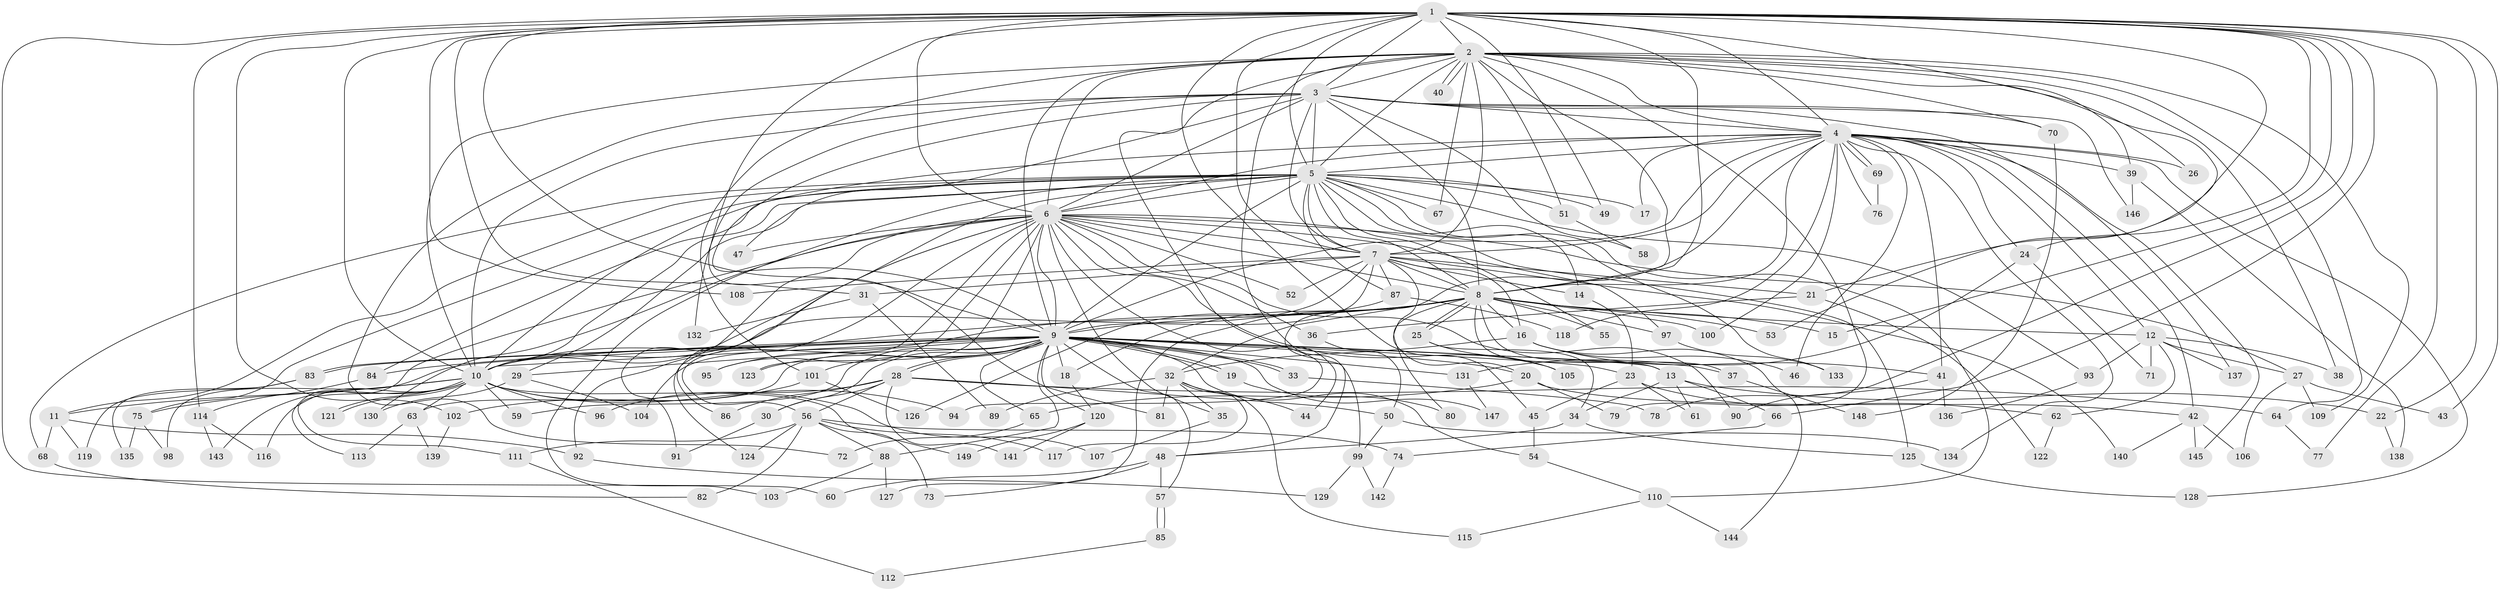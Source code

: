 // Generated by graph-tools (version 1.1) at 2025/49/03/09/25 03:49:32]
// undirected, 149 vertices, 323 edges
graph export_dot {
graph [start="1"]
  node [color=gray90,style=filled];
  1;
  2;
  3;
  4;
  5;
  6;
  7;
  8;
  9;
  10;
  11;
  12;
  13;
  14;
  15;
  16;
  17;
  18;
  19;
  20;
  21;
  22;
  23;
  24;
  25;
  26;
  27;
  28;
  29;
  30;
  31;
  32;
  33;
  34;
  35;
  36;
  37;
  38;
  39;
  40;
  41;
  42;
  43;
  44;
  45;
  46;
  47;
  48;
  49;
  50;
  51;
  52;
  53;
  54;
  55;
  56;
  57;
  58;
  59;
  60;
  61;
  62;
  63;
  64;
  65;
  66;
  67;
  68;
  69;
  70;
  71;
  72;
  73;
  74;
  75;
  76;
  77;
  78;
  79;
  80;
  81;
  82;
  83;
  84;
  85;
  86;
  87;
  88;
  89;
  90;
  91;
  92;
  93;
  94;
  95;
  96;
  97;
  98;
  99;
  100;
  101;
  102;
  103;
  104;
  105;
  106;
  107;
  108;
  109;
  110;
  111;
  112;
  113;
  114;
  115;
  116;
  117;
  118;
  119;
  120;
  121;
  122;
  123;
  124;
  125;
  126;
  127;
  128;
  129;
  130;
  131;
  132;
  133;
  134;
  135;
  136;
  137;
  138;
  139;
  140;
  141;
  142;
  143;
  144;
  145;
  146;
  147;
  148;
  149;
  1 -- 2;
  1 -- 3;
  1 -- 4;
  1 -- 5;
  1 -- 6;
  1 -- 7;
  1 -- 8;
  1 -- 9;
  1 -- 10;
  1 -- 15;
  1 -- 21;
  1 -- 22;
  1 -- 24;
  1 -- 26;
  1 -- 31;
  1 -- 43;
  1 -- 45;
  1 -- 49;
  1 -- 60;
  1 -- 66;
  1 -- 77;
  1 -- 78;
  1 -- 81;
  1 -- 102;
  1 -- 108;
  1 -- 114;
  2 -- 3;
  2 -- 4;
  2 -- 5;
  2 -- 6;
  2 -- 7;
  2 -- 8;
  2 -- 9;
  2 -- 10;
  2 -- 38;
  2 -- 39;
  2 -- 40;
  2 -- 40;
  2 -- 51;
  2 -- 53;
  2 -- 64;
  2 -- 67;
  2 -- 70;
  2 -- 79;
  2 -- 94;
  2 -- 99;
  2 -- 101;
  2 -- 109;
  3 -- 4;
  3 -- 5;
  3 -- 6;
  3 -- 7;
  3 -- 8;
  3 -- 9;
  3 -- 10;
  3 -- 47;
  3 -- 58;
  3 -- 70;
  3 -- 72;
  3 -- 132;
  3 -- 137;
  3 -- 146;
  4 -- 5;
  4 -- 6;
  4 -- 7;
  4 -- 8;
  4 -- 9;
  4 -- 10;
  4 -- 12;
  4 -- 17;
  4 -- 24;
  4 -- 26;
  4 -- 39;
  4 -- 41;
  4 -- 42;
  4 -- 46;
  4 -- 48;
  4 -- 69;
  4 -- 69;
  4 -- 76;
  4 -- 100;
  4 -- 118;
  4 -- 128;
  4 -- 134;
  4 -- 145;
  5 -- 6;
  5 -- 7;
  5 -- 8;
  5 -- 9;
  5 -- 10;
  5 -- 11;
  5 -- 14;
  5 -- 17;
  5 -- 29;
  5 -- 49;
  5 -- 51;
  5 -- 55;
  5 -- 67;
  5 -- 68;
  5 -- 75;
  5 -- 84;
  5 -- 86;
  5 -- 87;
  5 -- 93;
  5 -- 103;
  5 -- 110;
  5 -- 133;
  6 -- 7;
  6 -- 8;
  6 -- 9;
  6 -- 10;
  6 -- 27;
  6 -- 35;
  6 -- 36;
  6 -- 44;
  6 -- 47;
  6 -- 52;
  6 -- 56;
  6 -- 90;
  6 -- 91;
  6 -- 92;
  6 -- 95;
  6 -- 97;
  6 -- 105;
  6 -- 113;
  6 -- 123;
  6 -- 124;
  6 -- 125;
  6 -- 130;
  7 -- 8;
  7 -- 9;
  7 -- 10;
  7 -- 14;
  7 -- 16;
  7 -- 20;
  7 -- 21;
  7 -- 31;
  7 -- 52;
  7 -- 87;
  7 -- 108;
  7 -- 140;
  8 -- 9;
  8 -- 10;
  8 -- 12;
  8 -- 13;
  8 -- 15;
  8 -- 16;
  8 -- 18;
  8 -- 25;
  8 -- 25;
  8 -- 32;
  8 -- 37;
  8 -- 53;
  8 -- 55;
  8 -- 80;
  8 -- 97;
  8 -- 100;
  8 -- 104;
  8 -- 127;
  9 -- 10;
  9 -- 13;
  9 -- 18;
  9 -- 19;
  9 -- 19;
  9 -- 20;
  9 -- 23;
  9 -- 28;
  9 -- 28;
  9 -- 29;
  9 -- 30;
  9 -- 33;
  9 -- 33;
  9 -- 37;
  9 -- 54;
  9 -- 57;
  9 -- 59;
  9 -- 63;
  9 -- 65;
  9 -- 83;
  9 -- 83;
  9 -- 84;
  9 -- 88;
  9 -- 95;
  9 -- 98;
  9 -- 101;
  9 -- 120;
  9 -- 123;
  9 -- 131;
  9 -- 147;
  10 -- 11;
  10 -- 59;
  10 -- 63;
  10 -- 75;
  10 -- 94;
  10 -- 96;
  10 -- 107;
  10 -- 111;
  10 -- 116;
  10 -- 121;
  10 -- 121;
  10 -- 143;
  10 -- 149;
  11 -- 68;
  11 -- 92;
  11 -- 119;
  12 -- 27;
  12 -- 38;
  12 -- 62;
  12 -- 71;
  12 -- 93;
  12 -- 137;
  13 -- 22;
  13 -- 34;
  13 -- 61;
  13 -- 66;
  14 -- 23;
  16 -- 32;
  16 -- 41;
  16 -- 46;
  16 -- 144;
  18 -- 120;
  19 -- 80;
  20 -- 42;
  20 -- 65;
  20 -- 79;
  21 -- 36;
  21 -- 122;
  22 -- 138;
  23 -- 45;
  23 -- 61;
  23 -- 62;
  24 -- 71;
  24 -- 131;
  25 -- 34;
  25 -- 105;
  27 -- 43;
  27 -- 106;
  27 -- 109;
  28 -- 30;
  28 -- 50;
  28 -- 56;
  28 -- 64;
  28 -- 86;
  28 -- 96;
  28 -- 141;
  29 -- 104;
  29 -- 130;
  30 -- 91;
  31 -- 89;
  31 -- 132;
  32 -- 35;
  32 -- 44;
  32 -- 81;
  32 -- 89;
  32 -- 115;
  32 -- 117;
  33 -- 78;
  34 -- 48;
  34 -- 125;
  35 -- 107;
  36 -- 50;
  37 -- 148;
  39 -- 138;
  39 -- 146;
  41 -- 90;
  41 -- 136;
  42 -- 106;
  42 -- 140;
  42 -- 145;
  45 -- 54;
  48 -- 57;
  48 -- 60;
  48 -- 73;
  50 -- 99;
  50 -- 134;
  51 -- 58;
  54 -- 110;
  56 -- 73;
  56 -- 74;
  56 -- 82;
  56 -- 88;
  56 -- 111;
  56 -- 117;
  56 -- 124;
  57 -- 85;
  57 -- 85;
  62 -- 122;
  63 -- 113;
  63 -- 139;
  64 -- 77;
  65 -- 72;
  66 -- 74;
  68 -- 82;
  69 -- 76;
  70 -- 148;
  74 -- 142;
  75 -- 98;
  75 -- 135;
  83 -- 119;
  83 -- 135;
  84 -- 114;
  85 -- 112;
  87 -- 118;
  87 -- 126;
  88 -- 103;
  88 -- 127;
  92 -- 129;
  93 -- 136;
  97 -- 133;
  99 -- 129;
  99 -- 142;
  101 -- 102;
  101 -- 126;
  102 -- 139;
  110 -- 115;
  110 -- 144;
  111 -- 112;
  114 -- 116;
  114 -- 143;
  120 -- 141;
  120 -- 149;
  125 -- 128;
  131 -- 147;
}
